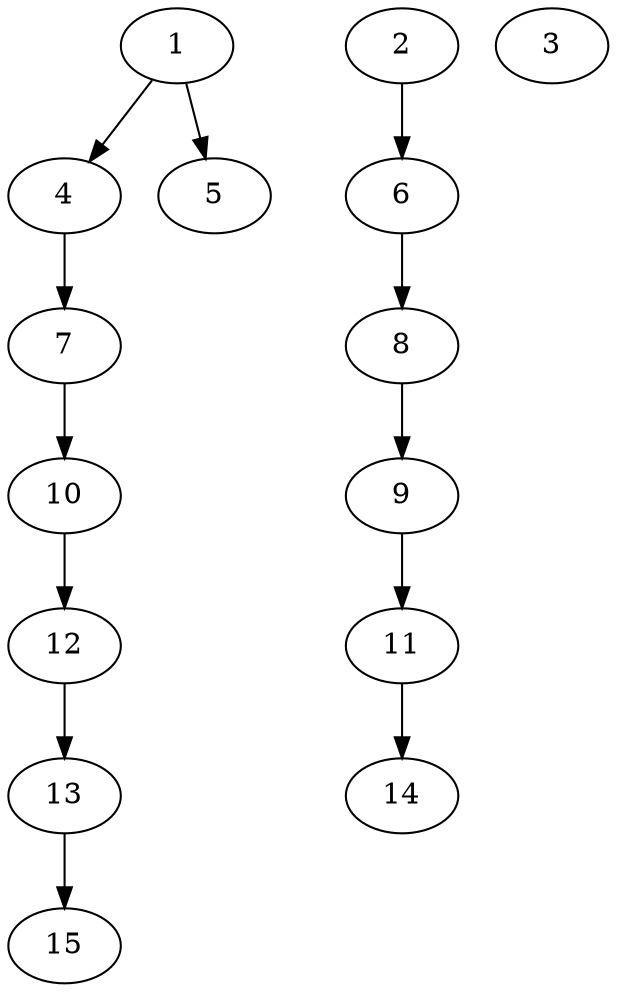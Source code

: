 // DAG (tier=1-easy, mode=compute, n=15, ccr=0.272, fat=0.433, density=0.230, regular=0.780, jump=0.025, mindata=262144, maxdata=2097152)
// DAG automatically generated by daggen at Sun Aug 24 16:33:32 2025
// /home/ermia/Project/Environments/daggen/bin/daggen --dot --ccr 0.272 --fat 0.433 --regular 0.780 --density 0.230 --jump 0.025 --mindata 262144 --maxdata 2097152 -n 15 
digraph G {
  1 [size="155693399521776", alpha="0.09", expect_size="77846699760888"]
  1 -> 4 [size ="5051418411008"]
  1 -> 5 [size ="5051418411008"]
  2 [size="768063626449219", alpha="0.06", expect_size="384031813224609"]
  2 -> 6 [size ="25690112000000"]
  3 [size="51315538898233", alpha="0.05", expect_size="25657769449116"]
  4 [size="29867477755939452", alpha="0.14", expect_size="14933738877969726"]
  4 -> 7 [size ="12485604147200"]
  5 [size="168199019129395", alpha="0.19", expect_size="84099509564697"]
  6 [size="2889889651940655104", alpha="0.10", expect_size="1444944825970327552"]
  6 -> 8 [size ="16230958235648"]
  7 [size="49701574787549", alpha="0.10", expect_size="24850787393774"]
  7 -> 10 [size ="3913193357312"]
  8 [size="28289958185980884", alpha="0.16", expect_size="14144979092990442"]
  8 -> 9 [size ="11248821338112"]
  9 [size="230666410947336", alpha="0.04", expect_size="115333205473668"]
  9 -> 11 [size ="7286546235392"]
  10 [size="5397242839383932928", alpha="0.17", expect_size="2698621419691966464"]
  10 -> 12 [size ="24615271268352"]
  11 [size="666108573053338", alpha="0.07", expect_size="333054286526669"]
  11 -> 14 [size ="24990300766208"]
  12 [size="191647900386342", alpha="0.12", expect_size="95823950193171"]
  12 -> 13 [size ="4040255602688"]
  13 [size="503581790587093", alpha="0.13", expect_size="251790895293546"]
  13 -> 15 [size ="790617915392"]
  14 [size="51392419210623664", alpha="0.01", expect_size="25696209605311832"]
  15 [size="1320684799966237", alpha="0.08", expect_size="660342399983118"]
}